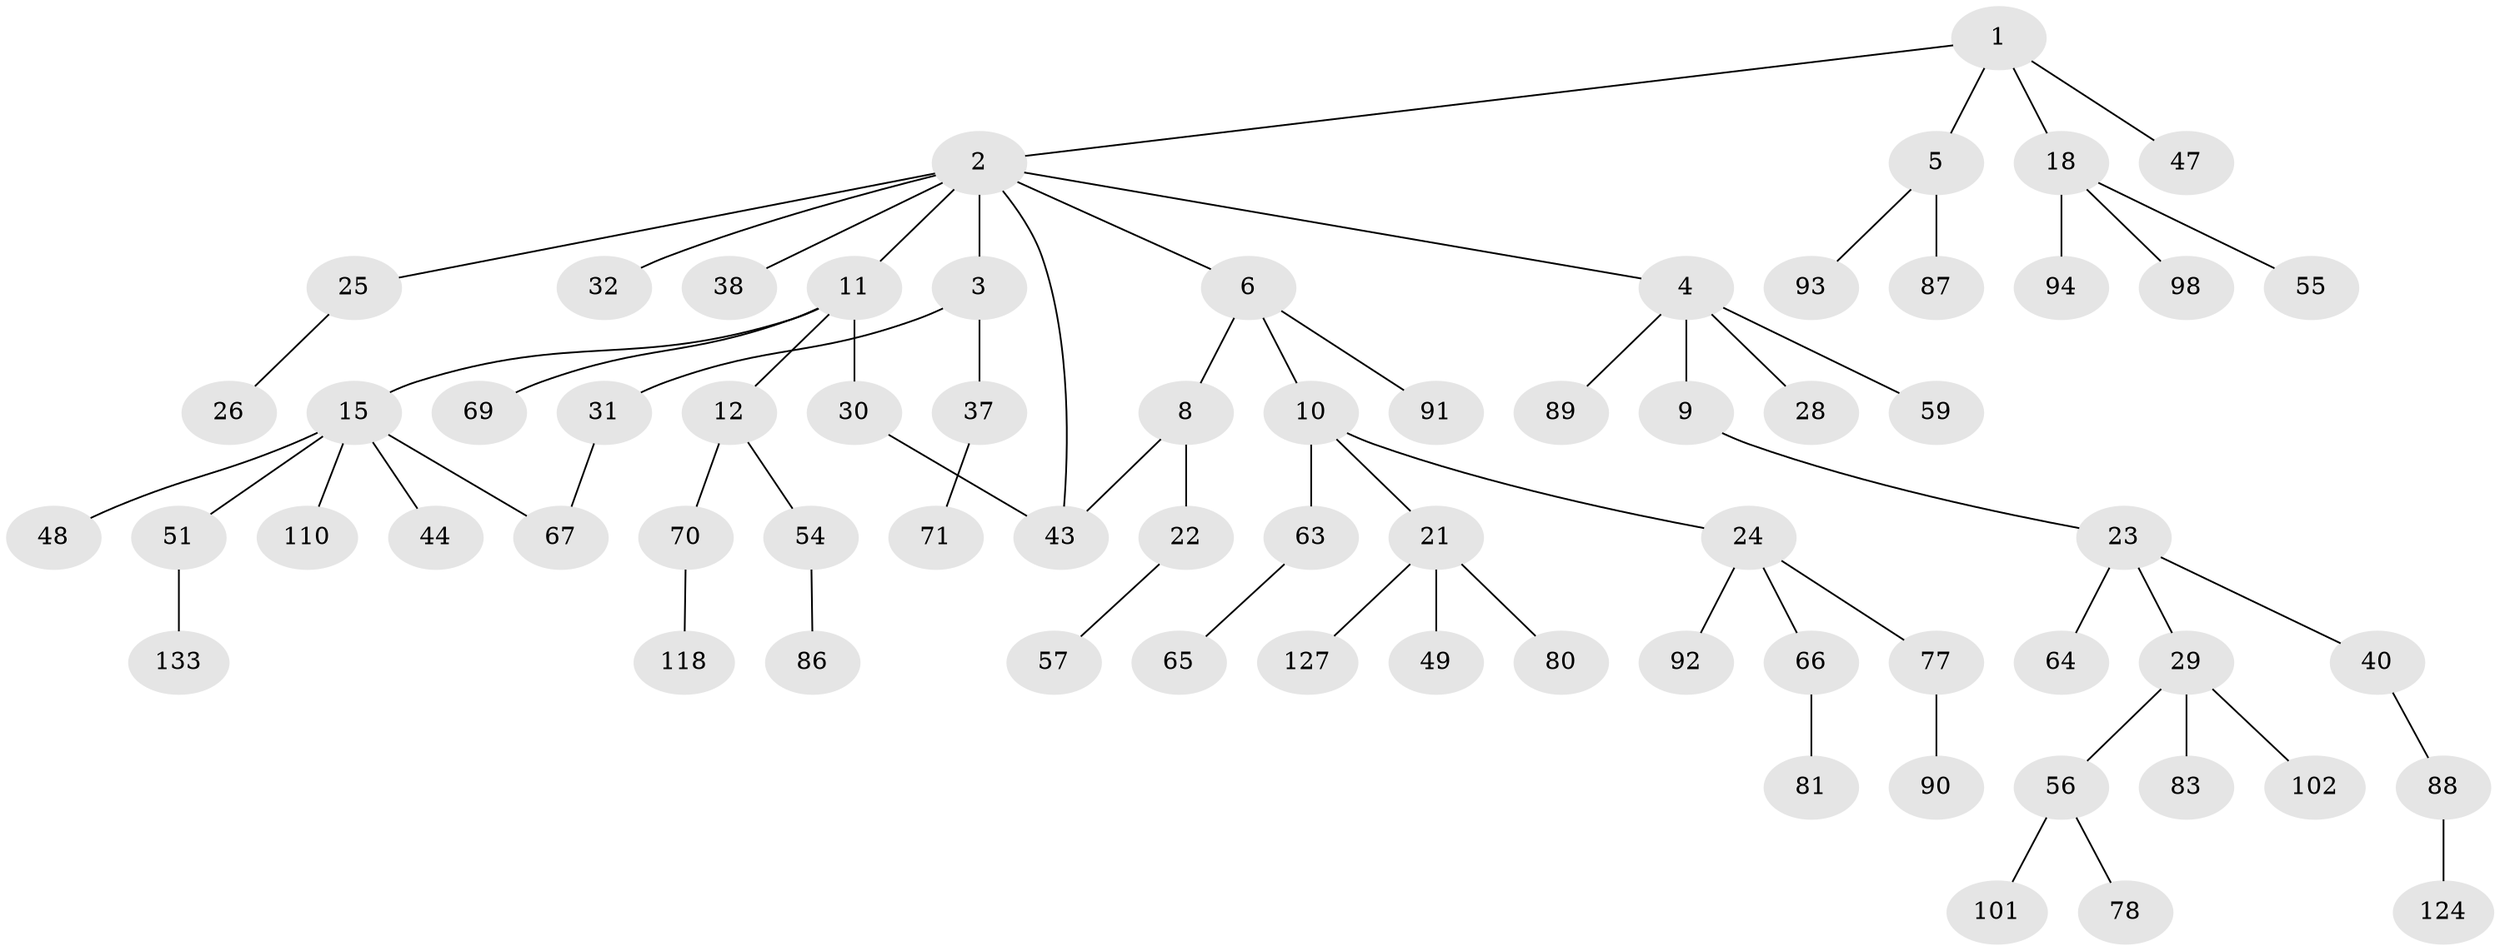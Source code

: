 // original degree distribution, {4: 0.08823529411764706, 9: 0.007352941176470588, 5: 0.014705882352941176, 2: 0.2647058823529412, 3: 0.17647058823529413, 1: 0.4411764705882353, 7: 0.007352941176470588}
// Generated by graph-tools (version 1.1) at 2025/13/03/09/25 04:13:31]
// undirected, 68 vertices, 70 edges
graph export_dot {
graph [start="1"]
  node [color=gray90,style=filled];
  1;
  2;
  3 [super="+27"];
  4 [super="+41+7+68"];
  5 [super="+35+82"];
  6 [super="+20"];
  8 [super="+19"];
  9 [super="+16"];
  10 [super="+17"];
  11 [super="+13"];
  12;
  15 [super="+72+53"];
  18;
  21 [super="+46+39"];
  22 [super="+85"];
  23 [super="+73+34+75"];
  24 [super="+61+60"];
  25;
  26 [super="+108+109"];
  28;
  29 [super="+36+45"];
  30 [super="+119+50"];
  31 [super="+84+95"];
  32 [super="+106+112"];
  37;
  38;
  40 [super="+115"];
  43 [super="+103+76"];
  44;
  47;
  48;
  49;
  51;
  54 [super="+74"];
  55;
  56;
  57;
  59;
  63;
  64 [super="+116"];
  65;
  66 [super="+79"];
  67;
  69 [super="+113"];
  70;
  71;
  77 [super="+99"];
  78;
  80;
  81 [super="+134+123"];
  83;
  86 [super="+105+126"];
  87;
  88;
  89;
  90 [super="+121"];
  91;
  92;
  93;
  94;
  98;
  101;
  102;
  110;
  118;
  124;
  127;
  133;
  1 -- 2;
  1 -- 5;
  1 -- 18;
  1 -- 47;
  2 -- 3;
  2 -- 4;
  2 -- 6;
  2 -- 11;
  2 -- 25;
  2 -- 32;
  2 -- 38;
  2 -- 43;
  3 -- 31;
  3 -- 37;
  4 -- 59 [weight=2];
  4 -- 89;
  4 -- 28;
  4 -- 9;
  5 -- 87;
  5 -- 93;
  6 -- 8;
  6 -- 10;
  6 -- 91;
  8 -- 43;
  8 -- 22;
  9 -- 23;
  10 -- 24;
  10 -- 21;
  10 -- 63;
  11 -- 12;
  11 -- 69;
  11 -- 30;
  11 -- 15;
  12 -- 54;
  12 -- 70;
  15 -- 44;
  15 -- 48;
  15 -- 51;
  15 -- 110;
  15 -- 67;
  18 -- 55;
  18 -- 94;
  18 -- 98;
  21 -- 80;
  21 -- 49;
  21 -- 127;
  22 -- 57;
  23 -- 29;
  23 -- 40;
  23 -- 64;
  24 -- 66;
  24 -- 92;
  24 -- 77;
  25 -- 26;
  29 -- 56;
  29 -- 83;
  29 -- 102;
  30 -- 43;
  31 -- 67;
  37 -- 71;
  40 -- 88;
  51 -- 133;
  54 -- 86;
  56 -- 78;
  56 -- 101;
  63 -- 65;
  66 -- 81;
  70 -- 118;
  77 -- 90;
  88 -- 124;
}
